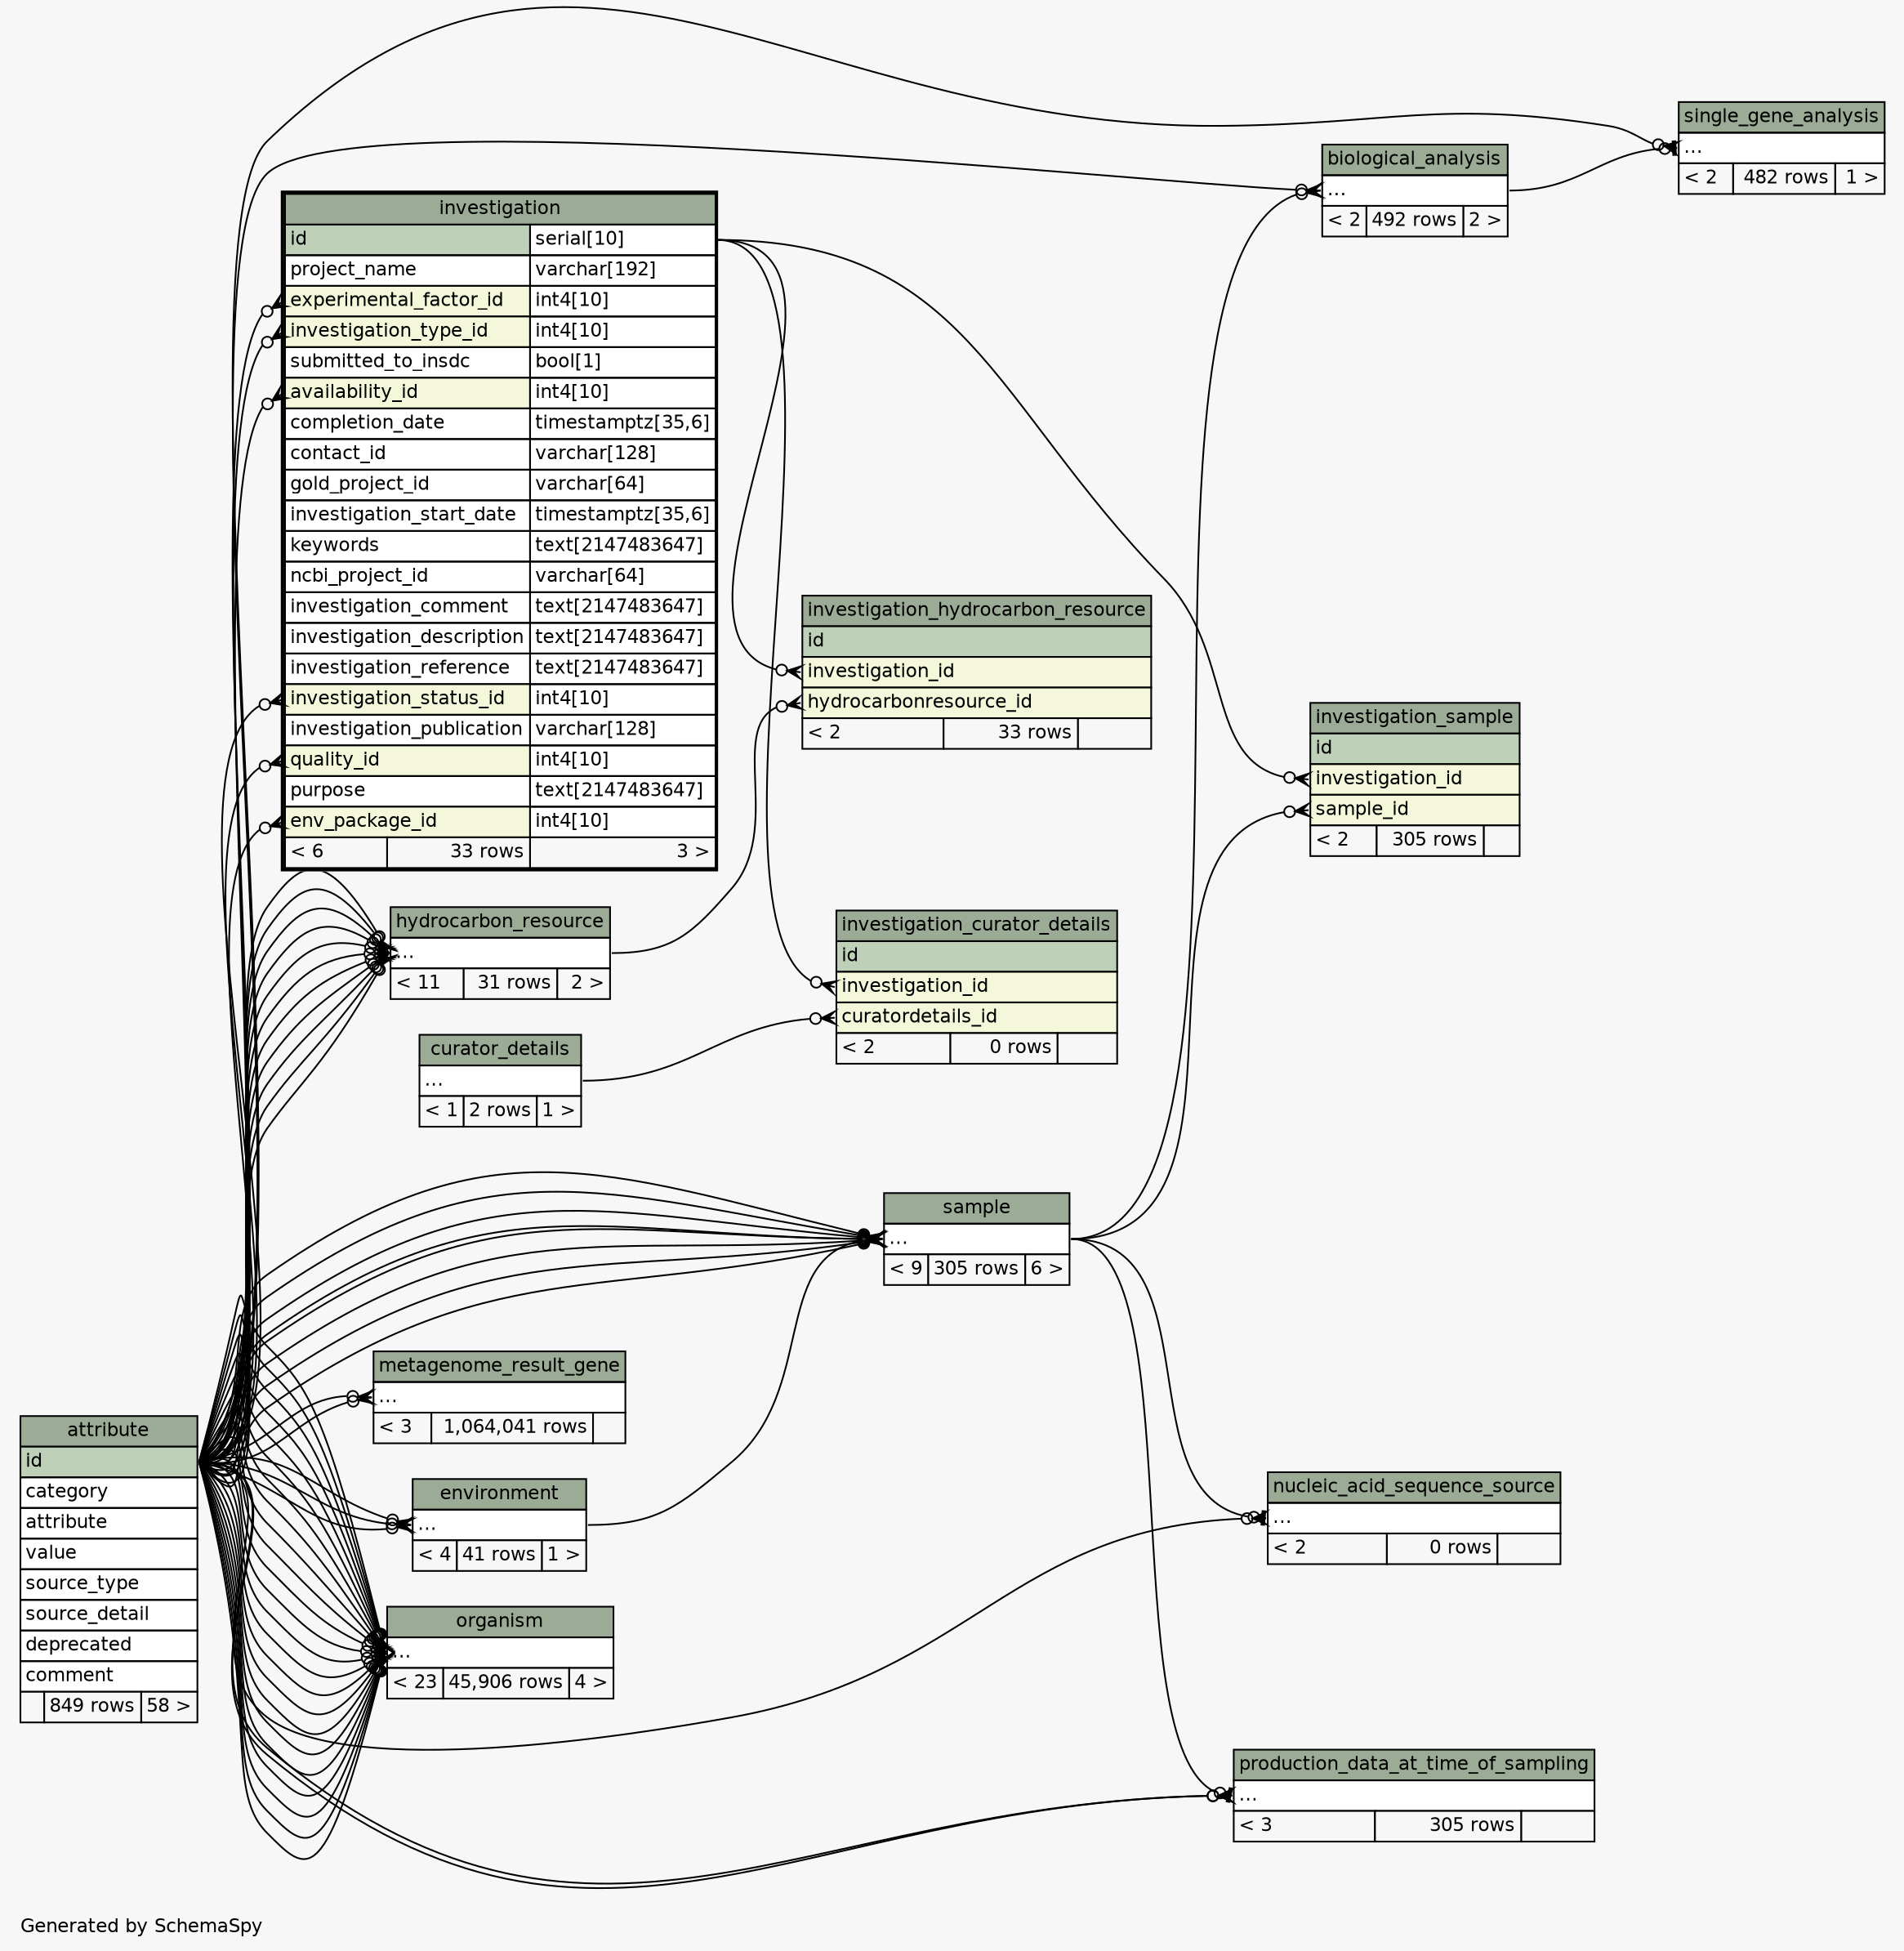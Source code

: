 // dot 2.38.0 on Windows 7 6.1
// SchemaSpy rev 590
digraph "twoDegreesRelationshipsDiagram" {
  graph [
    rankdir="RL"
    bgcolor="#f7f7f7"
    label="\nGenerated by SchemaSpy"
    labeljust="l"
    nodesep="0.18"
    ranksep="0.46"
    fontname="Helvetica"
    fontsize="11"
  ];
  node [
    fontname="Helvetica"
    fontsize="11"
    shape="plaintext"
  ];
  edge [
    arrowsize="0.8"
  ];
  "biological_analysis":"elipses":w -> "sample":"elipses":e [arrowhead=none dir=back arrowtail=crowodot];
  "biological_analysis":"elipses":w -> "attribute":"id":e [arrowhead=none dir=back arrowtail=crowodot];
  "environment":"elipses":w -> "attribute":"id":e [arrowhead=none dir=back arrowtail=crowodot];
  "environment":"elipses":w -> "attribute":"id":e [arrowhead=none dir=back arrowtail=crowodot];
  "environment":"elipses":w -> "attribute":"id":e [arrowhead=none dir=back arrowtail=crowodot];
  "hydrocarbon_resource":"elipses":w -> "attribute":"id":e [arrowhead=none dir=back arrowtail=crowodot];
  "hydrocarbon_resource":"elipses":w -> "attribute":"id":e [arrowhead=none dir=back arrowtail=crowodot];
  "hydrocarbon_resource":"elipses":w -> "attribute":"id":e [arrowhead=none dir=back arrowtail=crowodot];
  "hydrocarbon_resource":"elipses":w -> "attribute":"id":e [arrowhead=none dir=back arrowtail=crowodot];
  "hydrocarbon_resource":"elipses":w -> "attribute":"id":e [arrowhead=none dir=back arrowtail=crowodot];
  "hydrocarbon_resource":"elipses":w -> "attribute":"id":e [arrowhead=none dir=back arrowtail=crowodot];
  "hydrocarbon_resource":"elipses":w -> "attribute":"id":e [arrowhead=none dir=back arrowtail=crowodot];
  "hydrocarbon_resource":"elipses":w -> "attribute":"id":e [arrowhead=none dir=back arrowtail=crowodot];
  "hydrocarbon_resource":"elipses":w -> "attribute":"id":e [arrowhead=none dir=back arrowtail=crowodot];
  "hydrocarbon_resource":"elipses":w -> "attribute":"id":e [arrowhead=none dir=back arrowtail=crowodot];
  "hydrocarbon_resource":"elipses":w -> "attribute":"id":e [arrowhead=none dir=back arrowtail=crowodot];
  "investigation":"availability_id":w -> "attribute":"id":e [arrowhead=none dir=back arrowtail=crowodot];
  "investigation":"env_package_id":w -> "attribute":"id":e [arrowhead=none dir=back arrowtail=crowodot];
  "investigation":"experimental_factor_id":w -> "attribute":"id":e [arrowhead=none dir=back arrowtail=crowodot];
  "investigation":"investigation_status_id":w -> "attribute":"id":e [arrowhead=none dir=back arrowtail=crowodot];
  "investigation":"investigation_type_id":w -> "attribute":"id":e [arrowhead=none dir=back arrowtail=crowodot];
  "investigation":"quality_id":w -> "attribute":"id":e [arrowhead=none dir=back arrowtail=crowodot];
  "investigation_curator_details":"curatordetails_id":w -> "curator_details":"elipses":e [arrowhead=none dir=back arrowtail=crowodot];
  "investigation_curator_details":"investigation_id":w -> "investigation":"id.type":e [arrowhead=none dir=back arrowtail=crowodot];
  "investigation_hydrocarbon_resource":"hydrocarbonresource_id":w -> "hydrocarbon_resource":"elipses":e [arrowhead=none dir=back arrowtail=crowodot];
  "investigation_hydrocarbon_resource":"investigation_id":w -> "investigation":"id.type":e [arrowhead=none dir=back arrowtail=crowodot];
  "investigation_sample":"investigation_id":w -> "investigation":"id.type":e [arrowhead=none dir=back arrowtail=crowodot];
  "investigation_sample":"sample_id":w -> "sample":"elipses":e [arrowhead=none dir=back arrowtail=crowodot];
  "metagenome_result_gene":"elipses":w -> "attribute":"id":e [arrowhead=none dir=back arrowtail=crowodot];
  "metagenome_result_gene":"elipses":w -> "attribute":"id":e [arrowhead=none dir=back arrowtail=crowodot];
  "nucleic_acid_sequence_source":"elipses":w -> "attribute":"id":e [arrowhead=none dir=back arrowtail=crowodot];
  "nucleic_acid_sequence_source":"elipses":w -> "sample":"elipses":e [arrowhead=none dir=back arrowtail=teeodot];
  "organism":"elipses":w -> "attribute":"id":e [arrowhead=none dir=back arrowtail=crowodot];
  "organism":"elipses":w -> "attribute":"id":e [arrowhead=none dir=back arrowtail=crowodot];
  "organism":"elipses":w -> "attribute":"id":e [arrowhead=none dir=back arrowtail=crowodot];
  "organism":"elipses":w -> "attribute":"id":e [arrowhead=none dir=back arrowtail=crowodot];
  "organism":"elipses":w -> "attribute":"id":e [arrowhead=none dir=back arrowtail=crowodot];
  "organism":"elipses":w -> "attribute":"id":e [arrowhead=none dir=back arrowtail=crowodot];
  "organism":"elipses":w -> "attribute":"id":e [arrowhead=none dir=back arrowtail=crowodot];
  "organism":"elipses":w -> "attribute":"id":e [arrowhead=none dir=back arrowtail=crowodot];
  "organism":"elipses":w -> "attribute":"id":e [arrowhead=none dir=back arrowtail=crowodot];
  "organism":"elipses":w -> "attribute":"id":e [arrowhead=none dir=back arrowtail=crowodot];
  "organism":"elipses":w -> "attribute":"id":e [arrowhead=none dir=back arrowtail=crowodot];
  "organism":"elipses":w -> "attribute":"id":e [arrowhead=none dir=back arrowtail=crowodot];
  "organism":"elipses":w -> "attribute":"id":e [arrowhead=none dir=back arrowtail=crowodot];
  "organism":"elipses":w -> "attribute":"id":e [arrowhead=none dir=back arrowtail=crowodot];
  "organism":"elipses":w -> "attribute":"id":e [arrowhead=none dir=back arrowtail=crowodot];
  "organism":"elipses":w -> "attribute":"id":e [arrowhead=none dir=back arrowtail=crowodot];
  "organism":"elipses":w -> "attribute":"id":e [arrowhead=none dir=back arrowtail=crowodot];
  "organism":"elipses":w -> "attribute":"id":e [arrowhead=none dir=back arrowtail=crowodot];
  "organism":"elipses":w -> "attribute":"id":e [arrowhead=none dir=back arrowtail=crowodot];
  "organism":"elipses":w -> "attribute":"id":e [arrowhead=none dir=back arrowtail=crowodot];
  "organism":"elipses":w -> "attribute":"id":e [arrowhead=none dir=back arrowtail=crowodot];
  "organism":"elipses":w -> "attribute":"id":e [arrowhead=none dir=back arrowtail=crowodot];
  "organism":"elipses":w -> "attribute":"id":e [arrowhead=none dir=back arrowtail=crowodot];
  "production_data_at_time_of_sampling":"elipses":w -> "attribute":"id":e [arrowhead=none dir=back arrowtail=crowodot];
  "production_data_at_time_of_sampling":"elipses":w -> "attribute":"id":e [arrowhead=none dir=back arrowtail=crowodot];
  "production_data_at_time_of_sampling":"elipses":w -> "sample":"elipses":e [arrowhead=none dir=back arrowtail=teeodot];
  "sample":"elipses":w -> "environment":"elipses":e [arrowhead=none dir=back arrowtail=crowodot];
  "sample":"elipses":w -> "attribute":"id":e [arrowhead=none dir=back arrowtail=crowodot];
  "sample":"elipses":w -> "attribute":"id":e [arrowhead=none dir=back arrowtail=crowodot];
  "sample":"elipses":w -> "attribute":"id":e [arrowhead=none dir=back arrowtail=crowodot];
  "sample":"elipses":w -> "attribute":"id":e [arrowhead=none dir=back arrowtail=crowodot];
  "sample":"elipses":w -> "attribute":"id":e [arrowhead=none dir=back arrowtail=crowodot];
  "sample":"elipses":w -> "attribute":"id":e [arrowhead=none dir=back arrowtail=crowodot];
  "sample":"elipses":w -> "attribute":"id":e [arrowhead=none dir=back arrowtail=crowodot];
  "sample":"elipses":w -> "attribute":"id":e [arrowhead=none dir=back arrowtail=crowodot];
  "single_gene_analysis":"elipses":w -> "biological_analysis":"elipses":e [arrowhead=none dir=back arrowtail=teeodot];
  "single_gene_analysis":"elipses":w -> "attribute":"id":e [arrowhead=none dir=back arrowtail=crowodot];
  "attribute" [
    label=<
    <TABLE BORDER="0" CELLBORDER="1" CELLSPACING="0" BGCOLOR="#ffffff">
      <TR><TD COLSPAN="3" BGCOLOR="#9bab96" ALIGN="CENTER">attribute</TD></TR>
      <TR><TD PORT="id" COLSPAN="3" BGCOLOR="#bed1b8" ALIGN="LEFT">id</TD></TR>
      <TR><TD PORT="category" COLSPAN="3" ALIGN="LEFT">category</TD></TR>
      <TR><TD PORT="attribute" COLSPAN="3" ALIGN="LEFT">attribute</TD></TR>
      <TR><TD PORT="value" COLSPAN="3" ALIGN="LEFT">value</TD></TR>
      <TR><TD PORT="source_type" COLSPAN="3" ALIGN="LEFT">source_type</TD></TR>
      <TR><TD PORT="source_detail" COLSPAN="3" ALIGN="LEFT">source_detail</TD></TR>
      <TR><TD PORT="deprecated" COLSPAN="3" ALIGN="LEFT">deprecated</TD></TR>
      <TR><TD PORT="comment" COLSPAN="3" ALIGN="LEFT">comment</TD></TR>
      <TR><TD ALIGN="LEFT" BGCOLOR="#f7f7f7">  </TD><TD ALIGN="RIGHT" BGCOLOR="#f7f7f7">849 rows</TD><TD ALIGN="RIGHT" BGCOLOR="#f7f7f7">58 &gt;</TD></TR>
    </TABLE>>
    URL="attribute.html"
    tooltip="attribute"
  ];
  "biological_analysis" [
    label=<
    <TABLE BORDER="0" CELLBORDER="1" CELLSPACING="0" BGCOLOR="#ffffff">
      <TR><TD COLSPAN="3" BGCOLOR="#9bab96" ALIGN="CENTER">biological_analysis</TD></TR>
      <TR><TD PORT="elipses" COLSPAN="3" ALIGN="LEFT">...</TD></TR>
      <TR><TD ALIGN="LEFT" BGCOLOR="#f7f7f7">&lt; 2</TD><TD ALIGN="RIGHT" BGCOLOR="#f7f7f7">492 rows</TD><TD ALIGN="RIGHT" BGCOLOR="#f7f7f7">2 &gt;</TD></TR>
    </TABLE>>
    URL="biological_analysis.html"
    tooltip="biological_analysis"
  ];
  "curator_details" [
    label=<
    <TABLE BORDER="0" CELLBORDER="1" CELLSPACING="0" BGCOLOR="#ffffff">
      <TR><TD COLSPAN="3" BGCOLOR="#9bab96" ALIGN="CENTER">curator_details</TD></TR>
      <TR><TD PORT="elipses" COLSPAN="3" ALIGN="LEFT">...</TD></TR>
      <TR><TD ALIGN="LEFT" BGCOLOR="#f7f7f7">&lt; 1</TD><TD ALIGN="RIGHT" BGCOLOR="#f7f7f7">2 rows</TD><TD ALIGN="RIGHT" BGCOLOR="#f7f7f7">1 &gt;</TD></TR>
    </TABLE>>
    URL="curator_details.html"
    tooltip="curator_details"
  ];
  "environment" [
    label=<
    <TABLE BORDER="0" CELLBORDER="1" CELLSPACING="0" BGCOLOR="#ffffff">
      <TR><TD COLSPAN="3" BGCOLOR="#9bab96" ALIGN="CENTER">environment</TD></TR>
      <TR><TD PORT="elipses" COLSPAN="3" ALIGN="LEFT">...</TD></TR>
      <TR><TD ALIGN="LEFT" BGCOLOR="#f7f7f7">&lt; 4</TD><TD ALIGN="RIGHT" BGCOLOR="#f7f7f7">41 rows</TD><TD ALIGN="RIGHT" BGCOLOR="#f7f7f7">1 &gt;</TD></TR>
    </TABLE>>
    URL="environment.html"
    tooltip="environment"
  ];
  "hydrocarbon_resource" [
    label=<
    <TABLE BORDER="0" CELLBORDER="1" CELLSPACING="0" BGCOLOR="#ffffff">
      <TR><TD COLSPAN="3" BGCOLOR="#9bab96" ALIGN="CENTER">hydrocarbon_resource</TD></TR>
      <TR><TD PORT="elipses" COLSPAN="3" ALIGN="LEFT">...</TD></TR>
      <TR><TD ALIGN="LEFT" BGCOLOR="#f7f7f7">&lt; 11</TD><TD ALIGN="RIGHT" BGCOLOR="#f7f7f7">31 rows</TD><TD ALIGN="RIGHT" BGCOLOR="#f7f7f7">2 &gt;</TD></TR>
    </TABLE>>
    URL="hydrocarbon_resource.html"
    tooltip="hydrocarbon_resource"
  ];
  "investigation" [
    label=<
    <TABLE BORDER="2" CELLBORDER="1" CELLSPACING="0" BGCOLOR="#ffffff">
      <TR><TD COLSPAN="3" BGCOLOR="#9bab96" ALIGN="CENTER">investigation</TD></TR>
      <TR><TD PORT="id" COLSPAN="2" BGCOLOR="#bed1b8" ALIGN="LEFT">id</TD><TD PORT="id.type" ALIGN="LEFT">serial[10]</TD></TR>
      <TR><TD PORT="project_name" COLSPAN="2" ALIGN="LEFT">project_name</TD><TD PORT="project_name.type" ALIGN="LEFT">varchar[192]</TD></TR>
      <TR><TD PORT="experimental_factor_id" COLSPAN="2" BGCOLOR="#f4f7da" ALIGN="LEFT">experimental_factor_id</TD><TD PORT="experimental_factor_id.type" ALIGN="LEFT">int4[10]</TD></TR>
      <TR><TD PORT="investigation_type_id" COLSPAN="2" BGCOLOR="#f4f7da" ALIGN="LEFT">investigation_type_id</TD><TD PORT="investigation_type_id.type" ALIGN="LEFT">int4[10]</TD></TR>
      <TR><TD PORT="submitted_to_insdc" COLSPAN="2" ALIGN="LEFT">submitted_to_insdc</TD><TD PORT="submitted_to_insdc.type" ALIGN="LEFT">bool[1]</TD></TR>
      <TR><TD PORT="availability_id" COLSPAN="2" BGCOLOR="#f4f7da" ALIGN="LEFT">availability_id</TD><TD PORT="availability_id.type" ALIGN="LEFT">int4[10]</TD></TR>
      <TR><TD PORT="completion_date" COLSPAN="2" ALIGN="LEFT">completion_date</TD><TD PORT="completion_date.type" ALIGN="LEFT">timestamptz[35,6]</TD></TR>
      <TR><TD PORT="contact_id" COLSPAN="2" ALIGN="LEFT">contact_id</TD><TD PORT="contact_id.type" ALIGN="LEFT">varchar[128]</TD></TR>
      <TR><TD PORT="gold_project_id" COLSPAN="2" ALIGN="LEFT">gold_project_id</TD><TD PORT="gold_project_id.type" ALIGN="LEFT">varchar[64]</TD></TR>
      <TR><TD PORT="investigation_start_date" COLSPAN="2" ALIGN="LEFT">investigation_start_date</TD><TD PORT="investigation_start_date.type" ALIGN="LEFT">timestamptz[35,6]</TD></TR>
      <TR><TD PORT="keywords" COLSPAN="2" ALIGN="LEFT">keywords</TD><TD PORT="keywords.type" ALIGN="LEFT">text[2147483647]</TD></TR>
      <TR><TD PORT="ncbi_project_id" COLSPAN="2" ALIGN="LEFT">ncbi_project_id</TD><TD PORT="ncbi_project_id.type" ALIGN="LEFT">varchar[64]</TD></TR>
      <TR><TD PORT="investigation_comment" COLSPAN="2" ALIGN="LEFT">investigation_comment</TD><TD PORT="investigation_comment.type" ALIGN="LEFT">text[2147483647]</TD></TR>
      <TR><TD PORT="investigation_description" COLSPAN="2" ALIGN="LEFT">investigation_description</TD><TD PORT="investigation_description.type" ALIGN="LEFT">text[2147483647]</TD></TR>
      <TR><TD PORT="investigation_reference" COLSPAN="2" ALIGN="LEFT">investigation_reference</TD><TD PORT="investigation_reference.type" ALIGN="LEFT">text[2147483647]</TD></TR>
      <TR><TD PORT="investigation_status_id" COLSPAN="2" BGCOLOR="#f4f7da" ALIGN="LEFT">investigation_status_id</TD><TD PORT="investigation_status_id.type" ALIGN="LEFT">int4[10]</TD></TR>
      <TR><TD PORT="investigation_publication" COLSPAN="2" ALIGN="LEFT">investigation_publication</TD><TD PORT="investigation_publication.type" ALIGN="LEFT">varchar[128]</TD></TR>
      <TR><TD PORT="quality_id" COLSPAN="2" BGCOLOR="#f4f7da" ALIGN="LEFT">quality_id</TD><TD PORT="quality_id.type" ALIGN="LEFT">int4[10]</TD></TR>
      <TR><TD PORT="purpose" COLSPAN="2" ALIGN="LEFT">purpose</TD><TD PORT="purpose.type" ALIGN="LEFT">text[2147483647]</TD></TR>
      <TR><TD PORT="env_package_id" COLSPAN="2" BGCOLOR="#f4f7da" ALIGN="LEFT">env_package_id</TD><TD PORT="env_package_id.type" ALIGN="LEFT">int4[10]</TD></TR>
      <TR><TD ALIGN="LEFT" BGCOLOR="#f7f7f7">&lt; 6</TD><TD ALIGN="RIGHT" BGCOLOR="#f7f7f7">33 rows</TD><TD ALIGN="RIGHT" BGCOLOR="#f7f7f7">3 &gt;</TD></TR>
    </TABLE>>
    URL="investigation.html"
    tooltip="investigation"
  ];
  "investigation_curator_details" [
    label=<
    <TABLE BORDER="0" CELLBORDER="1" CELLSPACING="0" BGCOLOR="#ffffff">
      <TR><TD COLSPAN="3" BGCOLOR="#9bab96" ALIGN="CENTER">investigation_curator_details</TD></TR>
      <TR><TD PORT="id" COLSPAN="3" BGCOLOR="#bed1b8" ALIGN="LEFT">id</TD></TR>
      <TR><TD PORT="investigation_id" COLSPAN="3" BGCOLOR="#f4f7da" ALIGN="LEFT">investigation_id</TD></TR>
      <TR><TD PORT="curatordetails_id" COLSPAN="3" BGCOLOR="#f4f7da" ALIGN="LEFT">curatordetails_id</TD></TR>
      <TR><TD ALIGN="LEFT" BGCOLOR="#f7f7f7">&lt; 2</TD><TD ALIGN="RIGHT" BGCOLOR="#f7f7f7">0 rows</TD><TD ALIGN="RIGHT" BGCOLOR="#f7f7f7">  </TD></TR>
    </TABLE>>
    URL="investigation_curator_details.html"
    tooltip="investigation_curator_details"
  ];
  "investigation_hydrocarbon_resource" [
    label=<
    <TABLE BORDER="0" CELLBORDER="1" CELLSPACING="0" BGCOLOR="#ffffff">
      <TR><TD COLSPAN="3" BGCOLOR="#9bab96" ALIGN="CENTER">investigation_hydrocarbon_resource</TD></TR>
      <TR><TD PORT="id" COLSPAN="3" BGCOLOR="#bed1b8" ALIGN="LEFT">id</TD></TR>
      <TR><TD PORT="investigation_id" COLSPAN="3" BGCOLOR="#f4f7da" ALIGN="LEFT">investigation_id</TD></TR>
      <TR><TD PORT="hydrocarbonresource_id" COLSPAN="3" BGCOLOR="#f4f7da" ALIGN="LEFT">hydrocarbonresource_id</TD></TR>
      <TR><TD ALIGN="LEFT" BGCOLOR="#f7f7f7">&lt; 2</TD><TD ALIGN="RIGHT" BGCOLOR="#f7f7f7">33 rows</TD><TD ALIGN="RIGHT" BGCOLOR="#f7f7f7">  </TD></TR>
    </TABLE>>
    URL="investigation_hydrocarbon_resource.html"
    tooltip="investigation_hydrocarbon_resource"
  ];
  "investigation_sample" [
    label=<
    <TABLE BORDER="0" CELLBORDER="1" CELLSPACING="0" BGCOLOR="#ffffff">
      <TR><TD COLSPAN="3" BGCOLOR="#9bab96" ALIGN="CENTER">investigation_sample</TD></TR>
      <TR><TD PORT="id" COLSPAN="3" BGCOLOR="#bed1b8" ALIGN="LEFT">id</TD></TR>
      <TR><TD PORT="investigation_id" COLSPAN="3" BGCOLOR="#f4f7da" ALIGN="LEFT">investigation_id</TD></TR>
      <TR><TD PORT="sample_id" COLSPAN="3" BGCOLOR="#f4f7da" ALIGN="LEFT">sample_id</TD></TR>
      <TR><TD ALIGN="LEFT" BGCOLOR="#f7f7f7">&lt; 2</TD><TD ALIGN="RIGHT" BGCOLOR="#f7f7f7">305 rows</TD><TD ALIGN="RIGHT" BGCOLOR="#f7f7f7">  </TD></TR>
    </TABLE>>
    URL="investigation_sample.html"
    tooltip="investigation_sample"
  ];
  "metagenome_result_gene" [
    label=<
    <TABLE BORDER="0" CELLBORDER="1" CELLSPACING="0" BGCOLOR="#ffffff">
      <TR><TD COLSPAN="3" BGCOLOR="#9bab96" ALIGN="CENTER">metagenome_result_gene</TD></TR>
      <TR><TD PORT="elipses" COLSPAN="3" ALIGN="LEFT">...</TD></TR>
      <TR><TD ALIGN="LEFT" BGCOLOR="#f7f7f7">&lt; 3</TD><TD ALIGN="RIGHT" BGCOLOR="#f7f7f7">1,064,041 rows</TD><TD ALIGN="RIGHT" BGCOLOR="#f7f7f7">  </TD></TR>
    </TABLE>>
    URL="metagenome_result_gene.html"
    tooltip="metagenome_result_gene"
  ];
  "nucleic_acid_sequence_source" [
    label=<
    <TABLE BORDER="0" CELLBORDER="1" CELLSPACING="0" BGCOLOR="#ffffff">
      <TR><TD COLSPAN="3" BGCOLOR="#9bab96" ALIGN="CENTER">nucleic_acid_sequence_source</TD></TR>
      <TR><TD PORT="elipses" COLSPAN="3" ALIGN="LEFT">...</TD></TR>
      <TR><TD ALIGN="LEFT" BGCOLOR="#f7f7f7">&lt; 2</TD><TD ALIGN="RIGHT" BGCOLOR="#f7f7f7">0 rows</TD><TD ALIGN="RIGHT" BGCOLOR="#f7f7f7">  </TD></TR>
    </TABLE>>
    URL="nucleic_acid_sequence_source.html"
    tooltip="nucleic_acid_sequence_source"
  ];
  "organism" [
    label=<
    <TABLE BORDER="0" CELLBORDER="1" CELLSPACING="0" BGCOLOR="#ffffff">
      <TR><TD COLSPAN="3" BGCOLOR="#9bab96" ALIGN="CENTER">organism</TD></TR>
      <TR><TD PORT="elipses" COLSPAN="3" ALIGN="LEFT">...</TD></TR>
      <TR><TD ALIGN="LEFT" BGCOLOR="#f7f7f7">&lt; 23</TD><TD ALIGN="RIGHT" BGCOLOR="#f7f7f7">45,906 rows</TD><TD ALIGN="RIGHT" BGCOLOR="#f7f7f7">4 &gt;</TD></TR>
    </TABLE>>
    URL="organism.html"
    tooltip="organism"
  ];
  "production_data_at_time_of_sampling" [
    label=<
    <TABLE BORDER="0" CELLBORDER="1" CELLSPACING="0" BGCOLOR="#ffffff">
      <TR><TD COLSPAN="3" BGCOLOR="#9bab96" ALIGN="CENTER">production_data_at_time_of_sampling</TD></TR>
      <TR><TD PORT="elipses" COLSPAN="3" ALIGN="LEFT">...</TD></TR>
      <TR><TD ALIGN="LEFT" BGCOLOR="#f7f7f7">&lt; 3</TD><TD ALIGN="RIGHT" BGCOLOR="#f7f7f7">305 rows</TD><TD ALIGN="RIGHT" BGCOLOR="#f7f7f7">  </TD></TR>
    </TABLE>>
    URL="production_data_at_time_of_sampling.html"
    tooltip="production_data_at_time_of_sampling"
  ];
  "sample" [
    label=<
    <TABLE BORDER="0" CELLBORDER="1" CELLSPACING="0" BGCOLOR="#ffffff">
      <TR><TD COLSPAN="3" BGCOLOR="#9bab96" ALIGN="CENTER">sample</TD></TR>
      <TR><TD PORT="elipses" COLSPAN="3" ALIGN="LEFT">...</TD></TR>
      <TR><TD ALIGN="LEFT" BGCOLOR="#f7f7f7">&lt; 9</TD><TD ALIGN="RIGHT" BGCOLOR="#f7f7f7">305 rows</TD><TD ALIGN="RIGHT" BGCOLOR="#f7f7f7">6 &gt;</TD></TR>
    </TABLE>>
    URL="sample.html"
    tooltip="sample"
  ];
  "single_gene_analysis" [
    label=<
    <TABLE BORDER="0" CELLBORDER="1" CELLSPACING="0" BGCOLOR="#ffffff">
      <TR><TD COLSPAN="3" BGCOLOR="#9bab96" ALIGN="CENTER">single_gene_analysis</TD></TR>
      <TR><TD PORT="elipses" COLSPAN="3" ALIGN="LEFT">...</TD></TR>
      <TR><TD ALIGN="LEFT" BGCOLOR="#f7f7f7">&lt; 2</TD><TD ALIGN="RIGHT" BGCOLOR="#f7f7f7">482 rows</TD><TD ALIGN="RIGHT" BGCOLOR="#f7f7f7">1 &gt;</TD></TR>
    </TABLE>>
    URL="single_gene_analysis.html"
    tooltip="single_gene_analysis"
  ];
}
